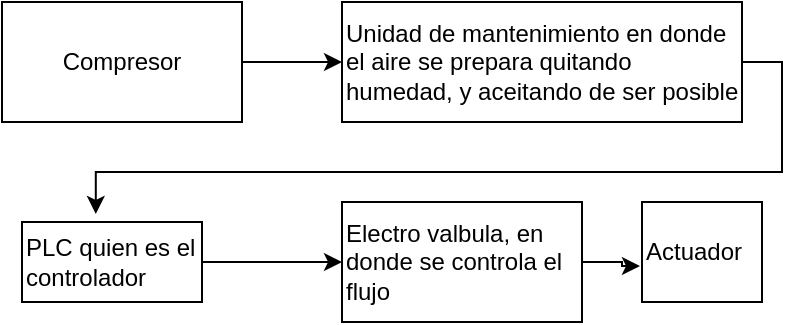 <mxfile version="13.6.5">
    <diagram id="Kjmy4jEpH-pIrhXu8BQO" name="Page-1">
        <mxGraphModel dx="490" dy="494" grid="1" gridSize="10" guides="1" tooltips="1" connect="1" arrows="1" fold="1" page="1" pageScale="1" pageWidth="850" pageHeight="1100" math="0" shadow="0">
            <root>
                <mxCell id="0"/>
                <mxCell id="1" parent="0"/>
                <mxCell id="7" style="edgeStyle=orthogonalEdgeStyle;rounded=0;orthogonalLoop=1;jettySize=auto;html=1;exitX=1;exitY=0.5;exitDx=0;exitDy=0;entryX=0;entryY=0.5;entryDx=0;entryDy=0;" edge="1" parent="1" source="3" target="4">
                    <mxGeometry relative="1" as="geometry"/>
                </mxCell>
                <mxCell id="3" value="Compresor" style="rounded=0;whiteSpace=wrap;html=1;" vertex="1" parent="1">
                    <mxGeometry x="70" y="240" width="120" height="60" as="geometry"/>
                </mxCell>
                <mxCell id="8" style="edgeStyle=orthogonalEdgeStyle;rounded=0;orthogonalLoop=1;jettySize=auto;html=1;exitX=1;exitY=0.5;exitDx=0;exitDy=0;entryX=0.41;entryY=-0.1;entryDx=0;entryDy=0;entryPerimeter=0;" edge="1" parent="1" source="4" target="6">
                    <mxGeometry relative="1" as="geometry"/>
                </mxCell>
                <mxCell id="4" value="Unidad de mantenimiento en donde el aire se prepara quitando humedad, y aceitando de ser posible" style="rounded=0;whiteSpace=wrap;html=1;align=left;" vertex="1" parent="1">
                    <mxGeometry x="240" y="240" width="200" height="60" as="geometry"/>
                </mxCell>
                <mxCell id="11" style="edgeStyle=orthogonalEdgeStyle;rounded=0;orthogonalLoop=1;jettySize=auto;html=1;entryX=-0.017;entryY=0.64;entryDx=0;entryDy=0;entryPerimeter=0;" edge="1" parent="1" source="5" target="10">
                    <mxGeometry relative="1" as="geometry"/>
                </mxCell>
                <mxCell id="5" value="Electro valbula, en donde se controla el flujo&amp;nbsp;" style="rounded=0;whiteSpace=wrap;html=1;align=left;" vertex="1" parent="1">
                    <mxGeometry x="240" y="340" width="120" height="60" as="geometry"/>
                </mxCell>
                <mxCell id="9" style="edgeStyle=orthogonalEdgeStyle;rounded=0;orthogonalLoop=1;jettySize=auto;html=1;entryX=0;entryY=0.5;entryDx=0;entryDy=0;" edge="1" parent="1" source="6" target="5">
                    <mxGeometry relative="1" as="geometry"/>
                </mxCell>
                <mxCell id="6" value="PLC quien es el controlador&amp;nbsp;" style="rounded=0;whiteSpace=wrap;html=1;align=left;" vertex="1" parent="1">
                    <mxGeometry x="80" y="350" width="90" height="40" as="geometry"/>
                </mxCell>
                <mxCell id="10" value="Actuador" style="rounded=0;whiteSpace=wrap;html=1;align=left;" vertex="1" parent="1">
                    <mxGeometry x="390" y="340" width="60" height="50" as="geometry"/>
                </mxCell>
            </root>
        </mxGraphModel>
    </diagram>
</mxfile>